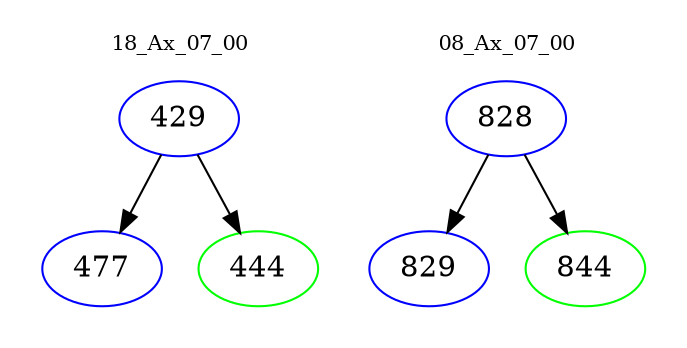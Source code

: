 digraph{
subgraph cluster_0 {
color = white
label = "18_Ax_07_00";
fontsize=10;
T0_429 [label="429", color="blue"]
T0_429 -> T0_477 [color="black"]
T0_477 [label="477", color="blue"]
T0_429 -> T0_444 [color="black"]
T0_444 [label="444", color="green"]
}
subgraph cluster_1 {
color = white
label = "08_Ax_07_00";
fontsize=10;
T1_828 [label="828", color="blue"]
T1_828 -> T1_829 [color="black"]
T1_829 [label="829", color="blue"]
T1_828 -> T1_844 [color="black"]
T1_844 [label="844", color="green"]
}
}
